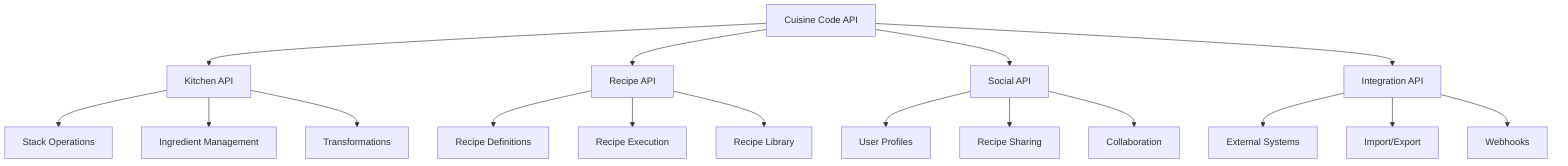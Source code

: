 graph TD
    A[Cuisine Code API] --> B[Kitchen API]
    A --> C[Recipe API]
    A --> D[Social API]
    A --> E[Integration API]
    
    B --> F[Stack Operations]
    B --> G[Ingredient Management]
    B --> H[Transformations]
    
    C --> I[Recipe Definitions]
    C --> J[Recipe Execution]
    C --> K[Recipe Library]
    
    D --> L[User Profiles]
    D --> M[Recipe Sharing]
    D --> N[Collaboration]
    
    E --> O[External Systems]
    E --> P[Import/Export]
    E --> Q[Webhooks]